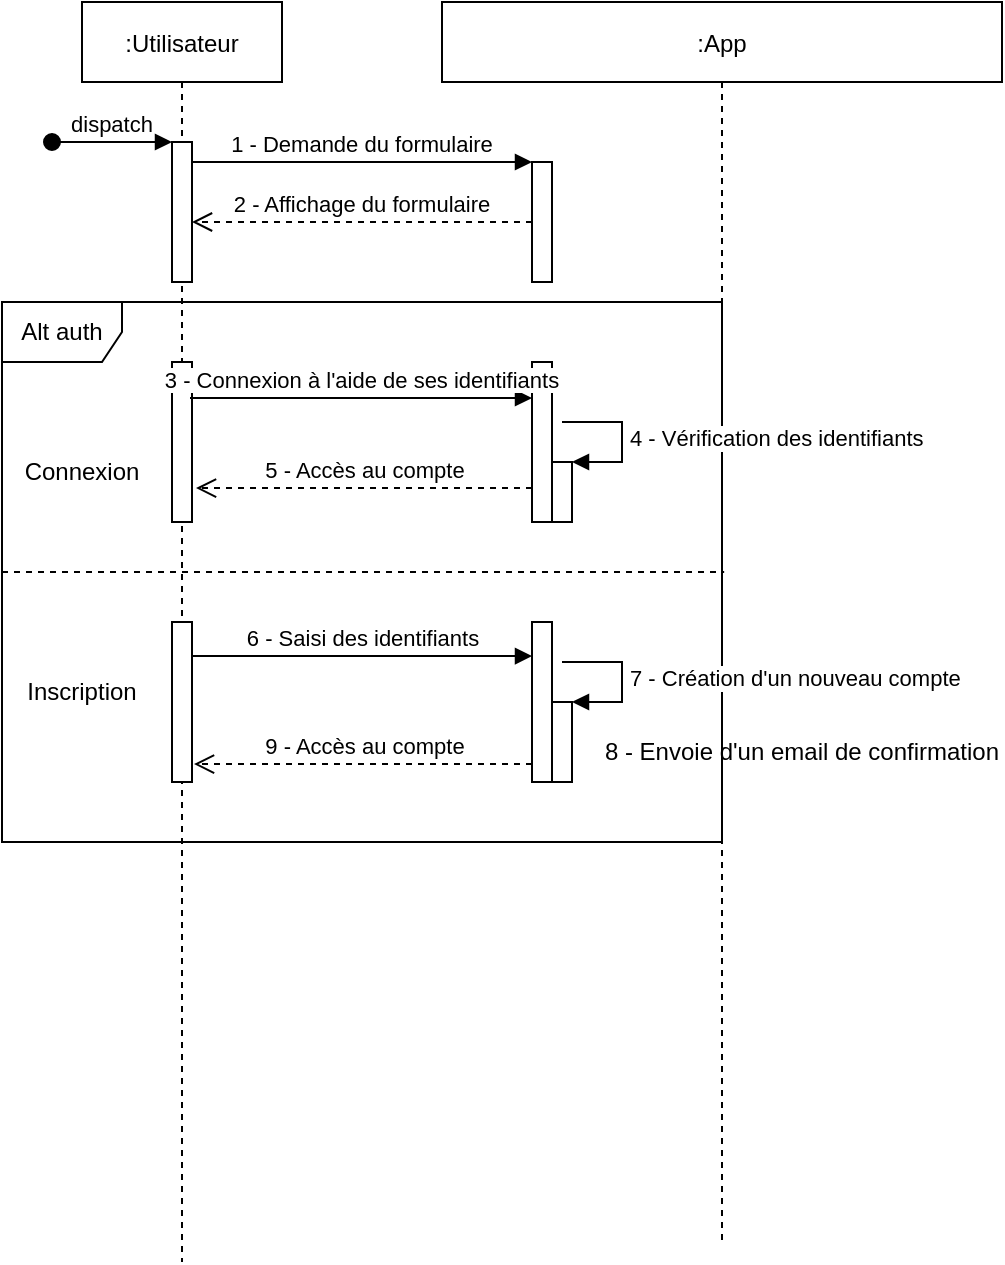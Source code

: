 <mxfile version="20.8.16" type="device"><diagram id="kgpKYQtTHZ0yAKxKKP6v" name="Page-1"><mxGraphModel dx="1482" dy="854" grid="1" gridSize="10" guides="1" tooltips="1" connect="1" arrows="1" fold="1" page="1" pageScale="1" pageWidth="850" pageHeight="1100" math="0" shadow="0"><root><mxCell id="0"/><mxCell id="1" parent="0"/><mxCell id="so0_23zLjlzN6IEf3DL0-2" value="Alt auth" style="shape=umlFrame;whiteSpace=wrap;html=1;" parent="1" vertex="1"><mxGeometry x="80" y="230" width="360" height="270" as="geometry"/></mxCell><mxCell id="3nuBFxr9cyL0pnOWT2aG-1" value=":Utilisateur" style="shape=umlLifeline;perimeter=lifelinePerimeter;container=1;collapsible=0;recursiveResize=0;rounded=0;shadow=0;strokeWidth=1;" parent="1" vertex="1"><mxGeometry x="120" y="80" width="100" height="630" as="geometry"/></mxCell><mxCell id="3nuBFxr9cyL0pnOWT2aG-2" value="" style="points=[];perimeter=orthogonalPerimeter;rounded=0;shadow=0;strokeWidth=1;" parent="3nuBFxr9cyL0pnOWT2aG-1" vertex="1"><mxGeometry x="45" y="70" width="10" height="70" as="geometry"/></mxCell><mxCell id="3nuBFxr9cyL0pnOWT2aG-3" value="dispatch" style="verticalAlign=bottom;startArrow=oval;endArrow=block;startSize=8;shadow=0;strokeWidth=1;" parent="3nuBFxr9cyL0pnOWT2aG-1" target="3nuBFxr9cyL0pnOWT2aG-2" edge="1"><mxGeometry relative="1" as="geometry"><mxPoint x="-15" y="70" as="sourcePoint"/></mxGeometry></mxCell><mxCell id="so0_23zLjlzN6IEf3DL0-4" value="" style="html=1;points=[];perimeter=orthogonalPerimeter;" parent="3nuBFxr9cyL0pnOWT2aG-1" vertex="1"><mxGeometry x="45" y="180" width="10" height="80" as="geometry"/></mxCell><mxCell id="so0_23zLjlzN6IEf3DL0-11" value="" style="html=1;points=[];perimeter=orthogonalPerimeter;" parent="3nuBFxr9cyL0pnOWT2aG-1" vertex="1"><mxGeometry x="45" y="310" width="10" height="80" as="geometry"/></mxCell><mxCell id="3nuBFxr9cyL0pnOWT2aG-5" value=":App" style="shape=umlLifeline;perimeter=lifelinePerimeter;container=1;collapsible=0;recursiveResize=0;rounded=0;shadow=0;strokeWidth=1;" parent="1" vertex="1"><mxGeometry x="300" y="80" width="280" height="620" as="geometry"/></mxCell><mxCell id="3nuBFxr9cyL0pnOWT2aG-6" value="" style="points=[];perimeter=orthogonalPerimeter;rounded=0;shadow=0;strokeWidth=1;" parent="3nuBFxr9cyL0pnOWT2aG-5" vertex="1"><mxGeometry x="45" y="80" width="10" height="60" as="geometry"/></mxCell><mxCell id="so0_23zLjlzN6IEf3DL0-5" value="" style="html=1;points=[];perimeter=orthogonalPerimeter;" parent="3nuBFxr9cyL0pnOWT2aG-5" vertex="1"><mxGeometry x="45" y="180" width="10" height="80" as="geometry"/></mxCell><mxCell id="so0_23zLjlzN6IEf3DL0-9" value="" style="html=1;points=[];perimeter=orthogonalPerimeter;" parent="3nuBFxr9cyL0pnOWT2aG-5" vertex="1"><mxGeometry x="55" y="230" width="10" height="30" as="geometry"/></mxCell><mxCell id="so0_23zLjlzN6IEf3DL0-10" value="4 - Vérification des identifiants" style="edgeStyle=orthogonalEdgeStyle;html=1;align=left;spacingLeft=2;endArrow=block;rounded=0;entryX=1;entryY=0;" parent="3nuBFxr9cyL0pnOWT2aG-5" target="so0_23zLjlzN6IEf3DL0-9" edge="1"><mxGeometry x="0.013" relative="1" as="geometry"><mxPoint x="60" y="210" as="sourcePoint"/><Array as="points"><mxPoint x="90" y="210"/></Array><mxPoint as="offset"/></mxGeometry></mxCell><mxCell id="so0_23zLjlzN6IEf3DL0-12" value="" style="html=1;points=[];perimeter=orthogonalPerimeter;" parent="3nuBFxr9cyL0pnOWT2aG-5" vertex="1"><mxGeometry x="45" y="310" width="10" height="80" as="geometry"/></mxCell><mxCell id="so0_23zLjlzN6IEf3DL0-14" value="" style="html=1;points=[];perimeter=orthogonalPerimeter;" parent="3nuBFxr9cyL0pnOWT2aG-5" vertex="1"><mxGeometry x="55" y="350" width="10" height="40" as="geometry"/></mxCell><mxCell id="so0_23zLjlzN6IEf3DL0-15" value="7 - Création d'un nouveau compte" style="edgeStyle=orthogonalEdgeStyle;html=1;align=left;spacingLeft=2;endArrow=block;rounded=0;entryX=1;entryY=0;" parent="3nuBFxr9cyL0pnOWT2aG-5" target="so0_23zLjlzN6IEf3DL0-14" edge="1"><mxGeometry relative="1" as="geometry"><mxPoint x="60" y="330" as="sourcePoint"/><Array as="points"><mxPoint x="90" y="330"/></Array></mxGeometry></mxCell><mxCell id="5dAv7d6e8nPWY1tyOGyJ-1" value="8 - Envoie d'un email de confirmation" style="text;html=1;strokeColor=none;fillColor=none;align=center;verticalAlign=middle;whiteSpace=wrap;rounded=0;" vertex="1" parent="3nuBFxr9cyL0pnOWT2aG-5"><mxGeometry x="80" y="360" width="200" height="30" as="geometry"/></mxCell><mxCell id="3nuBFxr9cyL0pnOWT2aG-7" value="2 - Affichage du formulaire" style="verticalAlign=bottom;endArrow=open;dashed=1;endSize=8;shadow=0;strokeWidth=1;" parent="1" source="3nuBFxr9cyL0pnOWT2aG-6" target="3nuBFxr9cyL0pnOWT2aG-2" edge="1"><mxGeometry relative="1" as="geometry"><mxPoint x="275" y="236" as="targetPoint"/><Array as="points"><mxPoint x="260" y="190"/></Array></mxGeometry></mxCell><mxCell id="3nuBFxr9cyL0pnOWT2aG-8" value="1 - Demande du formulaire" style="verticalAlign=bottom;endArrow=block;entryX=0;entryY=0;shadow=0;strokeWidth=1;" parent="1" source="3nuBFxr9cyL0pnOWT2aG-2" target="3nuBFxr9cyL0pnOWT2aG-6" edge="1"><mxGeometry relative="1" as="geometry"><mxPoint x="275" y="160" as="sourcePoint"/></mxGeometry></mxCell><mxCell id="so0_23zLjlzN6IEf3DL0-3" value="" style="endArrow=none;dashed=1;html=1;rounded=0;exitX=0;exitY=0.5;exitDx=0;exitDy=0;exitPerimeter=0;entryX=1.003;entryY=0.5;entryDx=0;entryDy=0;entryPerimeter=0;" parent="1" source="so0_23zLjlzN6IEf3DL0-2" target="so0_23zLjlzN6IEf3DL0-2" edge="1"><mxGeometry width="50" height="50" relative="1" as="geometry"><mxPoint x="110" y="370" as="sourcePoint"/><mxPoint x="160" y="320" as="targetPoint"/></mxGeometry></mxCell><mxCell id="so0_23zLjlzN6IEf3DL0-6" value="3 - Connexion à l'aide de ses identifiants" style="verticalAlign=bottom;endArrow=block;shadow=0;strokeWidth=1;exitX=0.9;exitY=0.225;exitDx=0;exitDy=0;exitPerimeter=0;" parent="1" source="so0_23zLjlzN6IEf3DL0-4" target="so0_23zLjlzN6IEf3DL0-5" edge="1"><mxGeometry x="0.006" relative="1" as="geometry"><mxPoint x="190" y="280" as="sourcePoint"/><mxPoint x="360" y="280" as="targetPoint"/><mxPoint as="offset"/></mxGeometry></mxCell><mxCell id="so0_23zLjlzN6IEf3DL0-7" value="5 - Accès au compte" style="html=1;verticalAlign=bottom;endArrow=open;dashed=1;endSize=8;rounded=0;entryX=1.2;entryY=0.788;entryDx=0;entryDy=0;entryPerimeter=0;" parent="1" source="so0_23zLjlzN6IEf3DL0-5" target="so0_23zLjlzN6IEf3DL0-4" edge="1"><mxGeometry relative="1" as="geometry"><mxPoint x="310" y="320" as="sourcePoint"/><mxPoint x="230" y="320" as="targetPoint"/></mxGeometry></mxCell><mxCell id="so0_23zLjlzN6IEf3DL0-13" value="6 - Saisi des identifiants" style="verticalAlign=bottom;endArrow=block;shadow=0;strokeWidth=1;exitX=1;exitY=0.213;exitDx=0;exitDy=0;exitPerimeter=0;" parent="1" source="so0_23zLjlzN6IEf3DL0-11" target="so0_23zLjlzN6IEf3DL0-12" edge="1"><mxGeometry x="0.006" relative="1" as="geometry"><mxPoint x="184" y="288" as="sourcePoint"/><mxPoint x="355" y="288" as="targetPoint"/><mxPoint as="offset"/></mxGeometry></mxCell><mxCell id="so0_23zLjlzN6IEf3DL0-16" value="9 - Accès au compte" style="html=1;verticalAlign=bottom;endArrow=open;dashed=1;endSize=8;rounded=0;entryX=1.1;entryY=0.888;entryDx=0;entryDy=0;entryPerimeter=0;" parent="1" source="so0_23zLjlzN6IEf3DL0-12" target="so0_23zLjlzN6IEf3DL0-11" edge="1"><mxGeometry relative="1" as="geometry"><mxPoint x="310" y="460" as="sourcePoint"/><mxPoint x="230" y="460" as="targetPoint"/></mxGeometry></mxCell><mxCell id="so0_23zLjlzN6IEf3DL0-17" value="Connexion" style="text;html=1;strokeColor=none;fillColor=none;align=center;verticalAlign=middle;whiteSpace=wrap;rounded=0;" parent="1" vertex="1"><mxGeometry x="90" y="300" width="60" height="30" as="geometry"/></mxCell><mxCell id="so0_23zLjlzN6IEf3DL0-18" value="Inscription" style="text;html=1;strokeColor=none;fillColor=none;align=center;verticalAlign=middle;whiteSpace=wrap;rounded=0;" parent="1" vertex="1"><mxGeometry x="90" y="410" width="60" height="30" as="geometry"/></mxCell></root></mxGraphModel></diagram></mxfile>